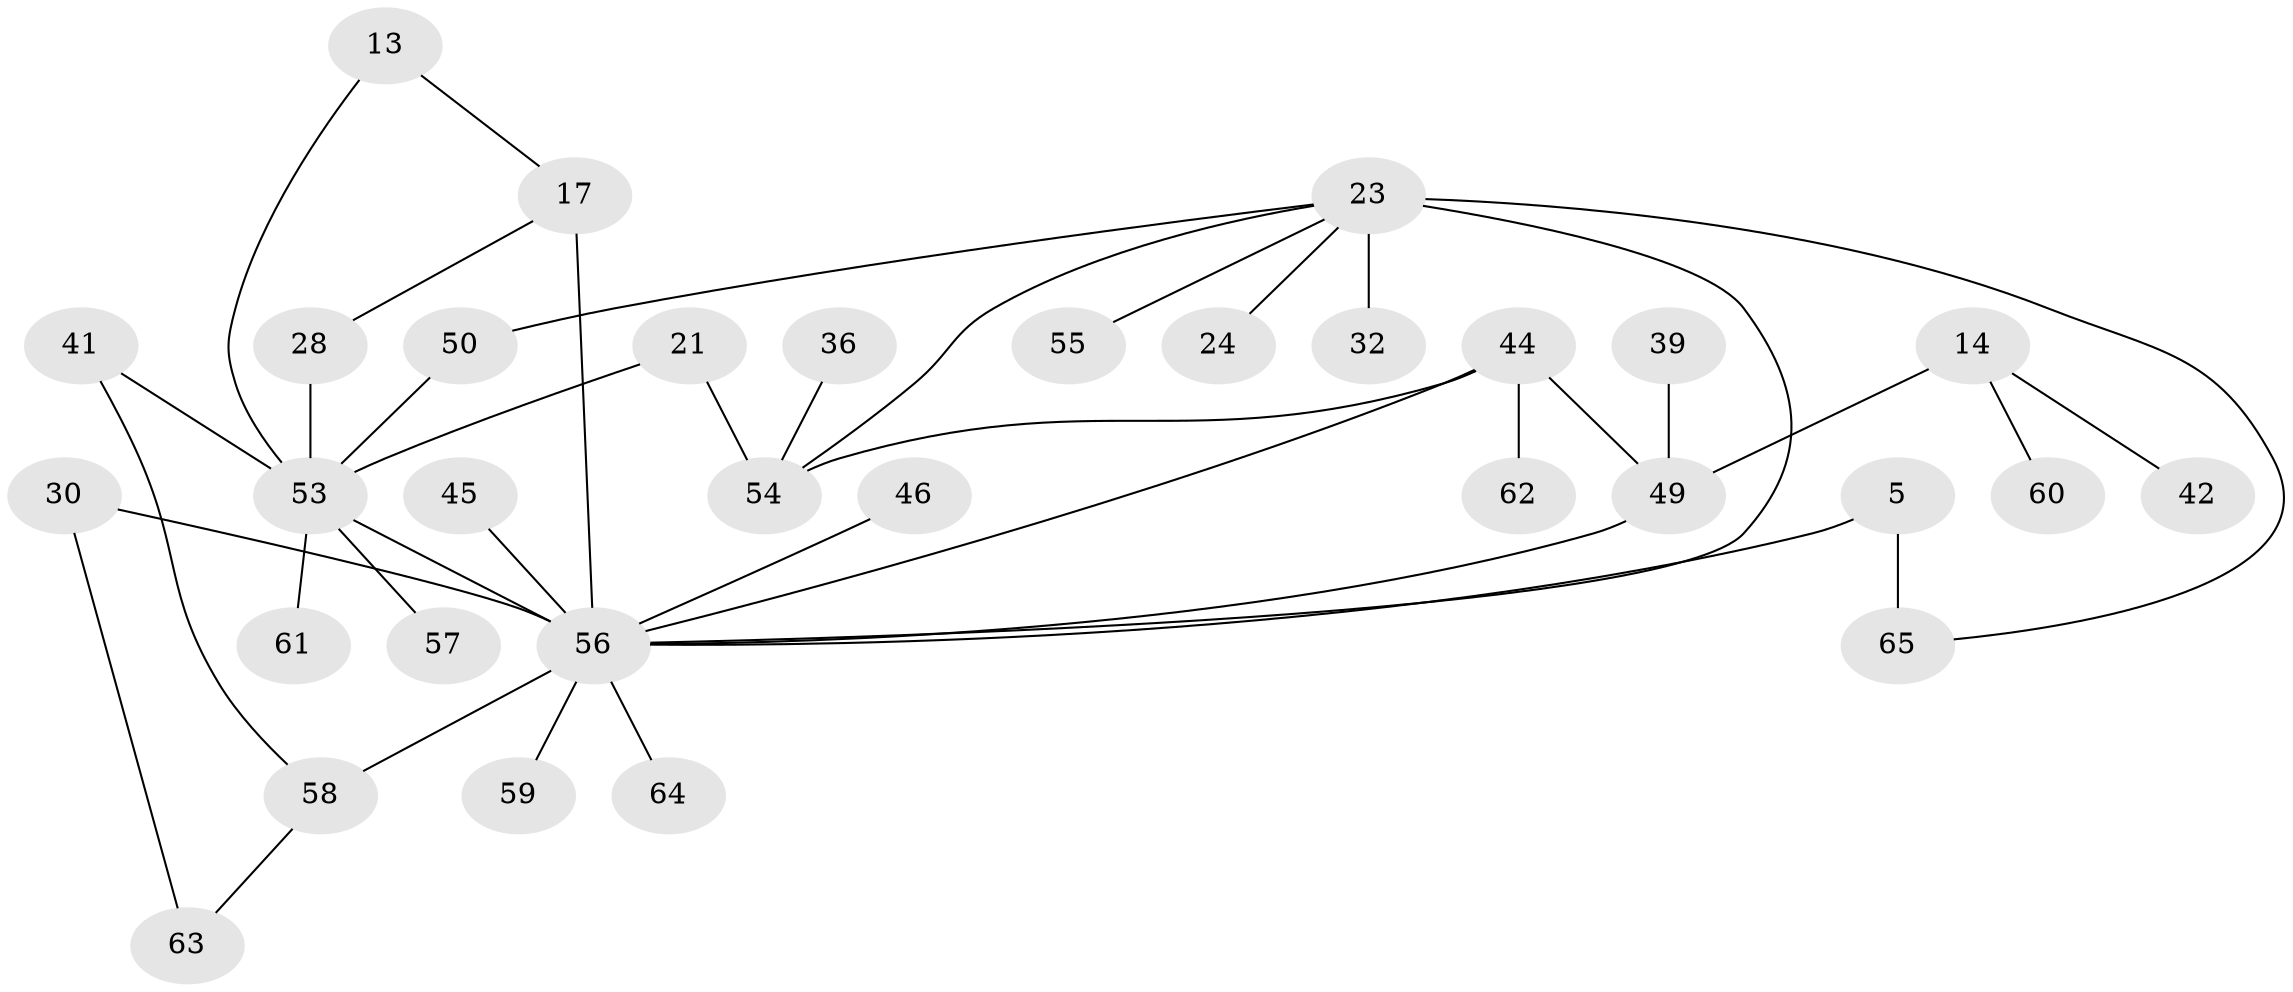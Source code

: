 // original degree distribution, {3: 0.27692307692307694, 6: 0.06153846153846154, 4: 0.12307692307692308, 8: 0.015384615384615385, 2: 0.2153846153846154, 5: 0.046153846153846156, 1: 0.26153846153846155}
// Generated by graph-tools (version 1.1) at 2025/42/03/09/25 04:42:47]
// undirected, 32 vertices, 40 edges
graph export_dot {
graph [start="1"]
  node [color=gray90,style=filled];
  5;
  13;
  14;
  17 [super="+8"];
  21 [super="+11"];
  23 [super="+10+12"];
  24;
  28;
  30;
  32;
  36;
  39;
  41 [super="+15"];
  42;
  44 [super="+38"];
  45 [super="+43"];
  46;
  49 [super="+48+29"];
  50 [super="+26+47"];
  53 [super="+33+31+52+40"];
  54 [super="+27"];
  55 [super="+51"];
  56 [super="+20+6+18"];
  57;
  58 [super="+7"];
  59;
  60 [super="+22"];
  61;
  62;
  63;
  64;
  65 [super="+19"];
  5 -- 65 [weight=2];
  5 -- 56 [weight=2];
  13 -- 17;
  13 -- 53;
  14 -- 42;
  14 -- 60;
  14 -- 49 [weight=2];
  17 -- 56 [weight=3];
  17 -- 28;
  21 -- 53 [weight=3];
  21 -- 54 [weight=2];
  23 -- 65;
  23 -- 54;
  23 -- 24;
  23 -- 32;
  23 -- 56 [weight=3];
  23 -- 50;
  23 -- 55;
  28 -- 53;
  30 -- 63;
  30 -- 56 [weight=2];
  36 -- 54;
  39 -- 49;
  41 -- 58;
  41 -- 53;
  44 -- 62;
  44 -- 56 [weight=2];
  44 -- 49;
  44 -- 54;
  45 -- 56;
  46 -- 56;
  49 -- 56;
  50 -- 53;
  53 -- 57;
  53 -- 56 [weight=4];
  53 -- 61;
  56 -- 59;
  56 -- 64;
  56 -- 58 [weight=2];
  58 -- 63;
}
